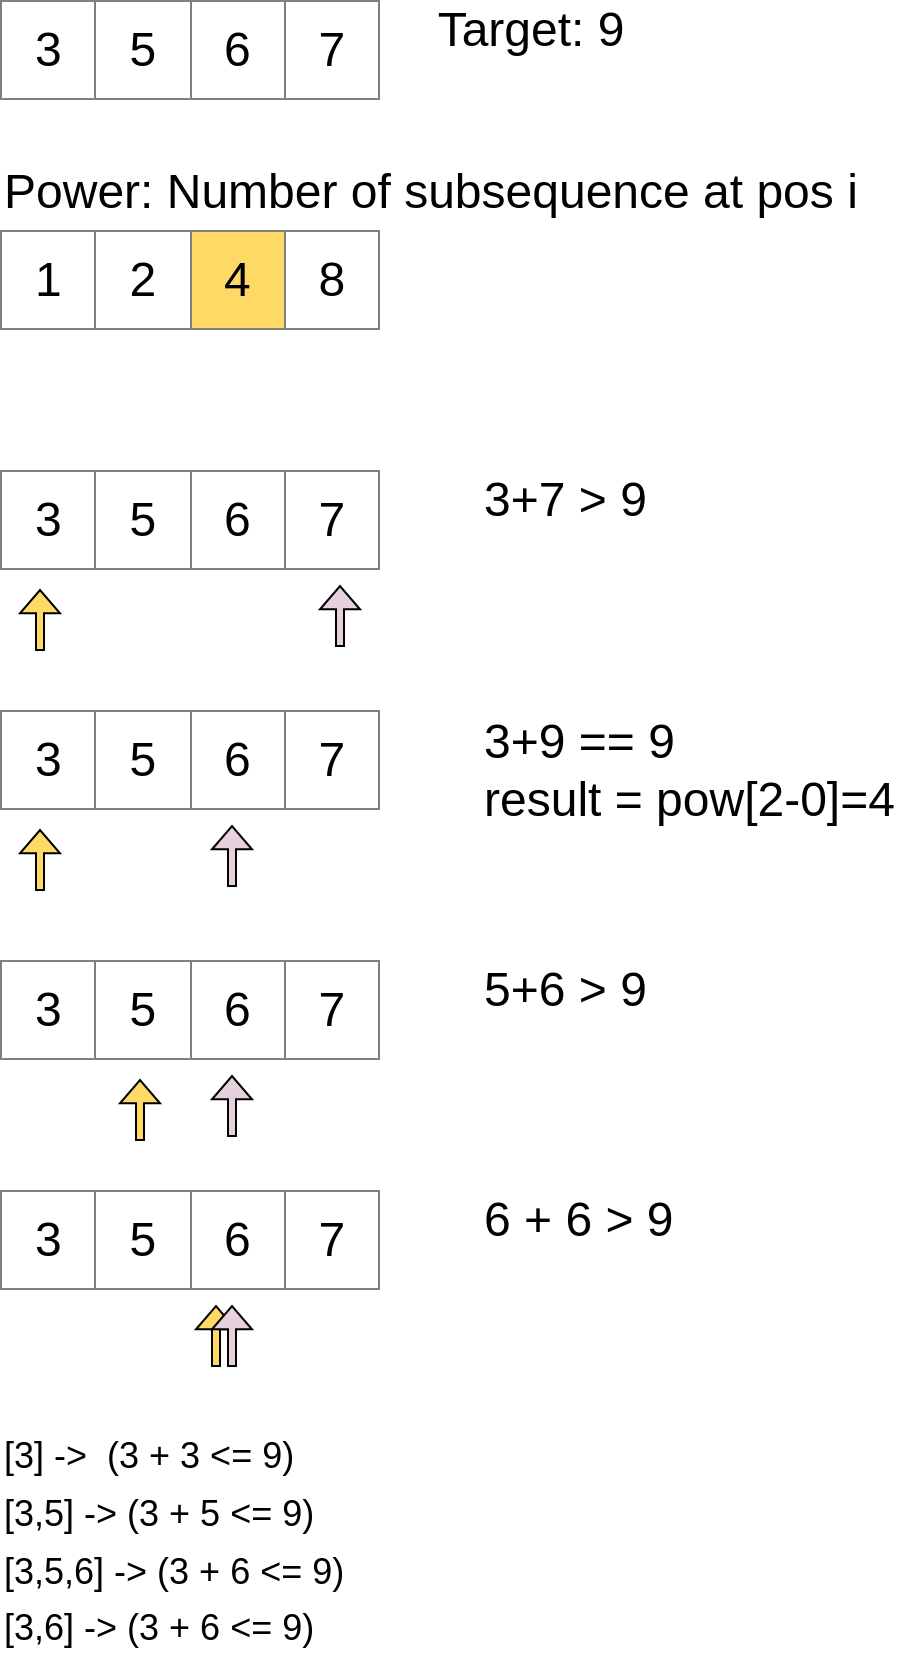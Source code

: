 <mxfile version="12.6.5" type="device"><diagram id="UGh-TFpthN-Amuy4NreV" name="Page-1"><mxGraphModel dx="632" dy="1687" grid="1" gridSize="10" guides="1" tooltips="1" connect="1" arrows="1" fold="1" page="1" pageScale="1" pageWidth="500" pageHeight="1200" math="0" shadow="0"><root><mxCell id="0"/><mxCell id="1" parent="0"/><mxCell id="94vG4VLqRMmNgWIjylhc-2" value="Target: 9" style="text;html=1;align=center;verticalAlign=middle;resizable=0;points=[];autosize=1;fontSize=24;" vertex="1" parent="1"><mxGeometry x="250" y="-1155" width="110" height="30" as="geometry"/></mxCell><mxCell id="94vG4VLqRMmNgWIjylhc-3" value="Power: Number of subsequence at pos i" style="text;html=1;fontSize=24;" vertex="1" parent="1"><mxGeometry x="40" y="-1080" width="190" height="40" as="geometry"/></mxCell><mxCell id="94vG4VLqRMmNgWIjylhc-5" value="&lt;table border=&quot;1&quot; width=&quot;100%&quot; style=&quot;width: 100% ; height: 100% ; border-collapse: collapse&quot;&gt;&lt;tbody&gt;&lt;tr&gt;&lt;td align=&quot;center&quot;&gt;3&lt;/td&gt;&lt;td align=&quot;center&quot;&gt;5&lt;/td&gt;&lt;td align=&quot;center&quot;&gt;6&lt;/td&gt;&lt;td style=&quot;text-align: center&quot;&gt;7&lt;/td&gt;&lt;/tr&gt;&lt;/tbody&gt;&lt;/table&gt;" style="text;html=1;strokeColor=none;fillColor=none;overflow=fill;fontSize=24;" vertex="1" parent="1"><mxGeometry x="40" y="-1155" width="190" height="50" as="geometry"/></mxCell><mxCell id="94vG4VLqRMmNgWIjylhc-6" value="&lt;table border=&quot;1&quot; width=&quot;100%&quot; style=&quot;width: 100% ; height: 100% ; border-collapse: collapse&quot;&gt;&lt;tbody&gt;&lt;tr&gt;&lt;td align=&quot;center&quot;&gt;3&lt;/td&gt;&lt;td align=&quot;center&quot;&gt;5&lt;/td&gt;&lt;td align=&quot;center&quot;&gt;6&lt;/td&gt;&lt;td style=&quot;text-align: center&quot;&gt;7&lt;/td&gt;&lt;/tr&gt;&lt;/tbody&gt;&lt;/table&gt;" style="text;html=1;strokeColor=none;fillColor=none;overflow=fill;fontSize=24;" vertex="1" parent="1"><mxGeometry x="40" y="-920" width="190" height="50" as="geometry"/></mxCell><mxCell id="94vG4VLqRMmNgWIjylhc-7" value="&lt;table border=&quot;1&quot; width=&quot;100%&quot; style=&quot;width: 100% ; height: 100% ; border-collapse: collapse&quot;&gt;&lt;tbody&gt;&lt;tr&gt;&lt;td align=&quot;center&quot;&gt;1&lt;/td&gt;&lt;td align=&quot;center&quot;&gt;2&lt;/td&gt;&lt;td align=&quot;center&quot; style=&quot;background-color: rgb(255 , 217 , 102)&quot;&gt;4&lt;/td&gt;&lt;td style=&quot;text-align: center&quot;&gt;8&lt;/td&gt;&lt;/tr&gt;&lt;/tbody&gt;&lt;/table&gt;" style="text;html=1;strokeColor=none;fillColor=none;overflow=fill;fontSize=24;" vertex="1" parent="1"><mxGeometry x="40" y="-1040" width="190" height="50" as="geometry"/></mxCell><mxCell id="94vG4VLqRMmNgWIjylhc-10" value="" style="html=1;shadow=0;dashed=0;align=center;verticalAlign=middle;shape=mxgraph.arrows2.arrow;dy=0.8;dx=11.67;direction=north;notch=0;fontSize=24;fillColor=#FFD966;" vertex="1" parent="1"><mxGeometry x="50" y="-860" width="20" height="30" as="geometry"/></mxCell><mxCell id="94vG4VLqRMmNgWIjylhc-11" value="" style="html=1;shadow=0;dashed=0;align=center;verticalAlign=middle;shape=mxgraph.arrows2.arrow;dy=0.8;dx=11.67;direction=north;notch=0;fontSize=24;fillColor=#E6D0DE;" vertex="1" parent="1"><mxGeometry x="200" y="-862" width="20" height="30" as="geometry"/></mxCell><mxCell id="94vG4VLqRMmNgWIjylhc-14" value="3+7 &amp;gt; 9" style="text;html=1;align=left;verticalAlign=middle;resizable=0;points=[];autosize=1;fontSize=24;" vertex="1" parent="1"><mxGeometry x="280" y="-920" width="100" height="30" as="geometry"/></mxCell><mxCell id="94vG4VLqRMmNgWIjylhc-19" value="&lt;table border=&quot;1&quot; width=&quot;100%&quot; style=&quot;width: 100% ; height: 100% ; border-collapse: collapse&quot;&gt;&lt;tbody&gt;&lt;tr&gt;&lt;td align=&quot;center&quot;&gt;3&lt;/td&gt;&lt;td align=&quot;center&quot;&gt;5&lt;/td&gt;&lt;td align=&quot;center&quot;&gt;6&lt;/td&gt;&lt;td style=&quot;text-align: center&quot;&gt;7&lt;/td&gt;&lt;/tr&gt;&lt;/tbody&gt;&lt;/table&gt;" style="text;html=1;strokeColor=none;fillColor=none;overflow=fill;fontSize=24;" vertex="1" parent="1"><mxGeometry x="40" y="-800" width="190" height="50" as="geometry"/></mxCell><mxCell id="94vG4VLqRMmNgWIjylhc-20" value="" style="html=1;shadow=0;dashed=0;align=center;verticalAlign=middle;shape=mxgraph.arrows2.arrow;dy=0.8;dx=11.67;direction=north;notch=0;fontSize=24;fillColor=#FFD966;" vertex="1" parent="1"><mxGeometry x="50" y="-740" width="20" height="30" as="geometry"/></mxCell><mxCell id="94vG4VLqRMmNgWIjylhc-21" value="" style="html=1;shadow=0;dashed=0;align=center;verticalAlign=middle;shape=mxgraph.arrows2.arrow;dy=0.8;dx=11.67;direction=north;notch=0;fontSize=24;fillColor=#E6D0DE;" vertex="1" parent="1"><mxGeometry x="146" y="-742" width="20" height="30" as="geometry"/></mxCell><mxCell id="94vG4VLqRMmNgWIjylhc-22" value="3+9 == 9&lt;br&gt;result = pow[2-0]=4" style="text;html=1;align=left;verticalAlign=middle;resizable=0;points=[];autosize=1;fontSize=24;" vertex="1" parent="1"><mxGeometry x="280" y="-800" width="220" height="60" as="geometry"/></mxCell><mxCell id="94vG4VLqRMmNgWIjylhc-24" value="&lt;table border=&quot;1&quot; width=&quot;100%&quot; style=&quot;width: 100% ; height: 100% ; border-collapse: collapse&quot;&gt;&lt;tbody&gt;&lt;tr&gt;&lt;td align=&quot;center&quot;&gt;3&lt;/td&gt;&lt;td align=&quot;center&quot;&gt;5&lt;/td&gt;&lt;td align=&quot;center&quot;&gt;6&lt;/td&gt;&lt;td style=&quot;text-align: center&quot;&gt;7&lt;/td&gt;&lt;/tr&gt;&lt;/tbody&gt;&lt;/table&gt;" style="text;html=1;strokeColor=none;fillColor=none;overflow=fill;fontSize=24;" vertex="1" parent="1"><mxGeometry x="40" y="-675" width="190" height="50" as="geometry"/></mxCell><mxCell id="94vG4VLqRMmNgWIjylhc-25" value="" style="html=1;shadow=0;dashed=0;align=center;verticalAlign=middle;shape=mxgraph.arrows2.arrow;dy=0.8;dx=11.67;direction=north;notch=0;fontSize=24;fillColor=#FFD966;" vertex="1" parent="1"><mxGeometry x="100" y="-615" width="20" height="30" as="geometry"/></mxCell><mxCell id="94vG4VLqRMmNgWIjylhc-26" value="" style="html=1;shadow=0;dashed=0;align=center;verticalAlign=middle;shape=mxgraph.arrows2.arrow;dy=0.8;dx=11.67;direction=north;notch=0;fontSize=24;fillColor=#E6D0DE;" vertex="1" parent="1"><mxGeometry x="146" y="-617" width="20" height="30" as="geometry"/></mxCell><mxCell id="94vG4VLqRMmNgWIjylhc-27" value="5+6 &amp;gt; 9" style="text;html=1;align=left;verticalAlign=middle;resizable=0;points=[];autosize=1;fontSize=24;" vertex="1" parent="1"><mxGeometry x="280" y="-675" width="100" height="30" as="geometry"/></mxCell><mxCell id="94vG4VLqRMmNgWIjylhc-28" value="&lt;table border=&quot;1&quot; width=&quot;100%&quot; style=&quot;width: 100% ; height: 100% ; border-collapse: collapse&quot;&gt;&lt;tbody&gt;&lt;tr&gt;&lt;td align=&quot;center&quot;&gt;3&lt;/td&gt;&lt;td align=&quot;center&quot;&gt;5&lt;/td&gt;&lt;td align=&quot;center&quot;&gt;6&lt;/td&gt;&lt;td style=&quot;text-align: center&quot;&gt;7&lt;/td&gt;&lt;/tr&gt;&lt;/tbody&gt;&lt;/table&gt;" style="text;html=1;strokeColor=none;fillColor=none;overflow=fill;fontSize=24;" vertex="1" parent="1"><mxGeometry x="40" y="-560" width="190" height="50" as="geometry"/></mxCell><mxCell id="94vG4VLqRMmNgWIjylhc-29" value="" style="html=1;shadow=0;dashed=0;align=center;verticalAlign=middle;shape=mxgraph.arrows2.arrow;dy=0.8;dx=11.67;direction=north;notch=0;fontSize=24;fillColor=#FFD966;" vertex="1" parent="1"><mxGeometry x="138" y="-502" width="20" height="30" as="geometry"/></mxCell><mxCell id="94vG4VLqRMmNgWIjylhc-30" value="" style="html=1;shadow=0;dashed=0;align=center;verticalAlign=middle;shape=mxgraph.arrows2.arrow;dy=0.8;dx=11.67;direction=north;notch=0;fontSize=24;fillColor=#E6D0DE;" vertex="1" parent="1"><mxGeometry x="146" y="-502" width="20" height="30" as="geometry"/></mxCell><mxCell id="94vG4VLqRMmNgWIjylhc-31" value="6 + 6 &amp;gt; 9" style="text;html=1;align=left;verticalAlign=middle;resizable=0;points=[];autosize=1;fontSize=24;" vertex="1" parent="1"><mxGeometry x="280" y="-560" width="110" height="30" as="geometry"/></mxCell><mxCell id="94vG4VLqRMmNgWIjylhc-36" value="&lt;font style=&quot;font-size: 18px&quot;&gt;[3] -&amp;gt;&amp;nbsp; (3 + 3 &amp;lt;= 9)&lt;br&gt;[3,5] -&amp;gt; (3 + 5 &amp;lt;= 9)&lt;br&gt;[3,5,6] -&amp;gt; (3 + 6 &amp;lt;= 9)&lt;br&gt;[3,6] -&amp;gt; (3 + 6 &amp;lt;= 9)&lt;/font&gt;" style="text;html=1;fontSize=24;" vertex="1" parent="1"><mxGeometry x="40" y="-450" width="400" height="130" as="geometry"/></mxCell></root></mxGraphModel></diagram></mxfile>